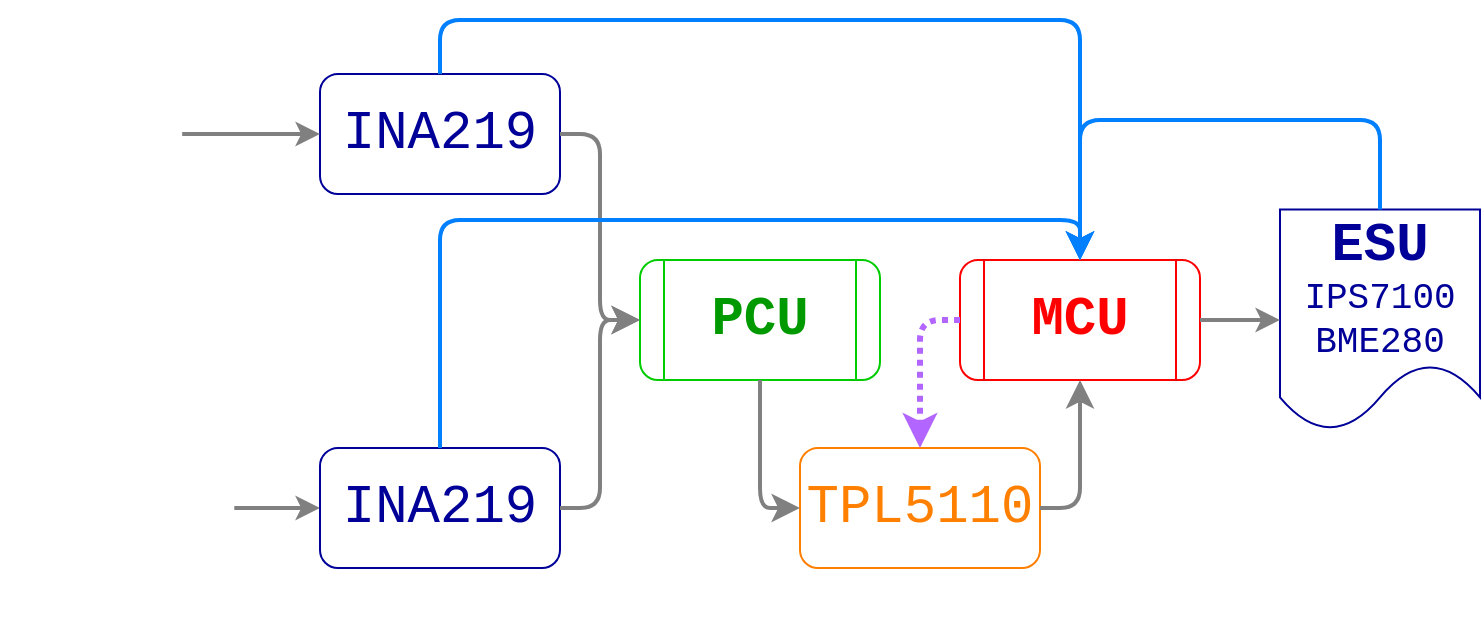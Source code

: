 <mxfile version="24.8.0">
  <diagram name="Page-1" id="bOihFSjOE4_x7sZ8LOOl">
    <mxGraphModel dx="1562" dy="601" grid="1" gridSize="10" guides="1" tooltips="1" connect="1" arrows="1" fold="1" page="1" pageScale="1" pageWidth="1169" pageHeight="827" math="0" shadow="0">
      <root>
        <mxCell id="0" />
        <mxCell id="1" parent="0" />
        <mxCell id="ul9A2aqRwKRP9_MPx5ry-4" value="&lt;font color=&quot;#000099&quot; style=&quot;font-size: 27px;&quot;&gt;INA219&lt;/font&gt;" style="rounded=1;whiteSpace=wrap;html=1;fontFamily=Courier New;fontSize=27;strokeColor=#000099;fontColor=#3333FF;" vertex="1" parent="1">
          <mxGeometry x="240" y="117" width="120" height="60" as="geometry" />
        </mxCell>
        <mxCell id="ul9A2aqRwKRP9_MPx5ry-6" value="&lt;b style=&quot;font-size: 27px;&quot;&gt;&lt;font color=&quot;#009900&quot; style=&quot;font-size: 27px;&quot;&gt;PCU&lt;/font&gt;&lt;/b&gt;" style="shape=process;whiteSpace=wrap;html=1;backgroundOutline=1;rounded=1;fontFamily=Courier New;fontSize=27;strokeColor=#00CC00;" vertex="1" parent="1">
          <mxGeometry x="400" y="210" width="120" height="60" as="geometry" />
        </mxCell>
        <mxCell id="ul9A2aqRwKRP9_MPx5ry-7" value="&lt;b style=&quot;font-size: 27px;&quot;&gt;&lt;font color=&quot;#ff0000&quot; style=&quot;font-size: 27px;&quot;&gt;MCU&lt;/font&gt;&lt;/b&gt;" style="shape=process;whiteSpace=wrap;html=1;backgroundOutline=1;rounded=1;fontFamily=Courier New;fontSize=27;strokeColor=#FF0000;" vertex="1" parent="1">
          <mxGeometry x="560" y="210" width="120" height="60" as="geometry" />
        </mxCell>
        <mxCell id="ul9A2aqRwKRP9_MPx5ry-9" value="&lt;font color=&quot;#ff8000&quot; style=&quot;font-size: 27px;&quot;&gt;TPL5110&lt;/font&gt;" style="rounded=1;whiteSpace=wrap;html=1;fontFamily=Courier New;fontSize=27;strokeColor=#FF8000;" vertex="1" parent="1">
          <mxGeometry x="480" y="304" width="120" height="60" as="geometry" />
        </mxCell>
        <mxCell id="ul9A2aqRwKRP9_MPx5ry-10" value="&lt;b style=&quot;font-size: 27px;&quot;&gt;ESU&lt;/b&gt;&lt;div style=&quot;font-size: 18px;&quot;&gt;&lt;font style=&quot;font-size: 18px;&quot;&gt;IPS7100&lt;/font&gt;&lt;/div&gt;&lt;div style=&quot;font-size: 18px;&quot;&gt;&lt;font style=&quot;font-size: 18px;&quot;&gt;BME280&lt;/font&gt;&lt;/div&gt;" style="shape=document;whiteSpace=wrap;html=1;boundedLbl=1;fontFamily=Courier New;fontSize=27;fontColor=#000099;strokeColor=#000099;" vertex="1" parent="1">
          <mxGeometry x="720" y="184.75" width="100" height="110.5" as="geometry" />
        </mxCell>
        <mxCell id="ul9A2aqRwKRP9_MPx5ry-16" value="" style="edgeStyle=orthogonalEdgeStyle;rounded=0;orthogonalLoop=1;jettySize=auto;html=1;fillColor=#f5f5f5;strokeColor=#808080;gradientColor=#b3b3b3;strokeWidth=2;" edge="1" parent="1" source="ul9A2aqRwKRP9_MPx5ry-11" target="ul9A2aqRwKRP9_MPx5ry-12">
          <mxGeometry relative="1" as="geometry" />
        </mxCell>
        <mxCell id="ul9A2aqRwKRP9_MPx5ry-11" value="" style="shape=image;html=1;verticalAlign=top;verticalLabelPosition=bottom;labelBackgroundColor=#ffffff;imageAspect=0;aspect=fixed;image=https://cdn2.iconfinder.com/data/icons/business-and-education-1/512/133_Solar_Panel_Energy_technology_smart_city_technology_smart-128.png;clipPath=inset(3.91% 7.81% 3.91% 7.81%);" vertex="1" parent="1">
          <mxGeometry x="80" y="270" width="117.153" height="128" as="geometry" />
        </mxCell>
        <mxCell id="ul9A2aqRwKRP9_MPx5ry-12" value="&lt;span style=&quot;font-size: 27px;&quot;&gt;&lt;font color=&quot;#000099&quot; style=&quot;font-size: 27px;&quot;&gt;INA219&lt;/font&gt;&lt;/span&gt;" style="rounded=1;whiteSpace=wrap;html=1;fontFamily=Courier New;fontSize=27;strokeColor=#000099;fontColor=#3333FF;" vertex="1" parent="1">
          <mxGeometry x="240" y="304" width="120" height="60" as="geometry" />
        </mxCell>
        <mxCell id="ul9A2aqRwKRP9_MPx5ry-1" value="" style="shape=image;html=1;verticalAlign=top;verticalLabelPosition=bottom;labelBackgroundColor=#ffffff;imageAspect=0;aspect=fixed;image=https://cdn3.iconfinder.com/data/icons/essential-pack/32/26-Battery_status-128.png;rotation=-90;shadow=0;clipPath=inset(24.22% 0% 25% 0%);" vertex="1" parent="1">
          <mxGeometry x="74.58" y="114.5" width="128" height="65" as="geometry" />
        </mxCell>
        <mxCell id="ul9A2aqRwKRP9_MPx5ry-15" value="" style="endArrow=classic;html=1;rounded=0;exitX=0.5;exitY=1;exitDx=0;exitDy=0;entryX=0;entryY=0.5;entryDx=0;entryDy=0;fillColor=#f5f5f5;strokeColor=#808080;gradientColor=#b3b3b3;strokeWidth=2;" edge="1" parent="1" source="ul9A2aqRwKRP9_MPx5ry-1" target="ul9A2aqRwKRP9_MPx5ry-4">
          <mxGeometry width="50" height="50" relative="1" as="geometry">
            <mxPoint x="400" y="365.5" as="sourcePoint" />
            <mxPoint x="450" y="315.5" as="targetPoint" />
          </mxGeometry>
        </mxCell>
        <mxCell id="ul9A2aqRwKRP9_MPx5ry-20" value="" style="edgeStyle=elbowEdgeStyle;elbow=horizontal;endArrow=classic;html=1;curved=0;rounded=1;endSize=8;startSize=8;exitX=1;exitY=0.5;exitDx=0;exitDy=0;flowAnimation=0;shadow=0;fillColor=#f5f5f5;gradientColor=#b3b3b3;strokeColor=#808080;fontSize=27;entryX=0;entryY=0.5;entryDx=0;entryDy=0;strokeWidth=2;" edge="1" parent="1" source="ul9A2aqRwKRP9_MPx5ry-4" target="ul9A2aqRwKRP9_MPx5ry-6">
          <mxGeometry width="50" height="50" relative="1" as="geometry">
            <mxPoint x="370" y="354" as="sourcePoint" />
            <mxPoint x="410" y="240" as="targetPoint" />
            <Array as="points">
              <mxPoint x="380" y="180" />
            </Array>
          </mxGeometry>
        </mxCell>
        <mxCell id="ul9A2aqRwKRP9_MPx5ry-26" value="" style="edgeStyle=elbowEdgeStyle;elbow=vertical;endArrow=classic;html=1;curved=0;rounded=1;endSize=8;startSize=8;exitX=0.5;exitY=0;exitDx=0;exitDy=0;entryX=0.5;entryY=0;entryDx=0;entryDy=0;fillColor=#cce5ff;strokeColor=#007FFF;strokeWidth=2;" edge="1" parent="1" source="ul9A2aqRwKRP9_MPx5ry-12" target="ul9A2aqRwKRP9_MPx5ry-7">
          <mxGeometry width="50" height="50" relative="1" as="geometry">
            <mxPoint x="310" y="250" as="sourcePoint" />
            <mxPoint x="450" y="230" as="targetPoint" />
            <Array as="points">
              <mxPoint x="460" y="190" />
            </Array>
          </mxGeometry>
        </mxCell>
        <mxCell id="ul9A2aqRwKRP9_MPx5ry-30" value="" style="edgeStyle=segmentEdgeStyle;endArrow=classic;html=1;curved=0;rounded=1;endSize=8;startSize=8;exitX=0.5;exitY=1;exitDx=0;exitDy=0;entryX=0;entryY=0.5;entryDx=0;entryDy=0;fillColor=#eeeeee;strokeColor=#808080;strokeWidth=2;" edge="1" parent="1" source="ul9A2aqRwKRP9_MPx5ry-6" target="ul9A2aqRwKRP9_MPx5ry-9">
          <mxGeometry width="50" height="50" relative="1" as="geometry">
            <mxPoint x="400" y="290" as="sourcePoint" />
            <mxPoint x="450" y="350" as="targetPoint" />
            <Array as="points">
              <mxPoint x="460" y="334" />
            </Array>
          </mxGeometry>
        </mxCell>
        <mxCell id="ul9A2aqRwKRP9_MPx5ry-37" value="" style="edgeStyle=elbowEdgeStyle;elbow=horizontal;endArrow=classic;html=1;curved=0;rounded=1;endSize=8;startSize=8;exitX=0.5;exitY=0;exitDx=0;exitDy=0;entryX=0.5;entryY=0;entryDx=0;entryDy=0;fillColor=#cce5ff;strokeColor=#007FFF;strokeWidth=2;" edge="1" parent="1" source="ul9A2aqRwKRP9_MPx5ry-4" target="ul9A2aqRwKRP9_MPx5ry-7">
          <mxGeometry width="50" height="50" relative="1" as="geometry">
            <mxPoint x="540" y="160" as="sourcePoint" />
            <mxPoint x="590" y="110" as="targetPoint" />
            <Array as="points">
              <mxPoint x="460" y="90" />
            </Array>
          </mxGeometry>
        </mxCell>
        <mxCell id="ul9A2aqRwKRP9_MPx5ry-39" value="" style="edgeStyle=elbowEdgeStyle;elbow=horizontal;endArrow=classic;html=1;curved=0;rounded=1;endSize=8;startSize=8;exitX=1;exitY=0.5;exitDx=0;exitDy=0;flowAnimation=0;shadow=0;fillColor=#f5f5f5;gradientColor=#b3b3b3;strokeColor=#808080;fontSize=27;entryX=0;entryY=0.5;entryDx=0;entryDy=0;strokeWidth=2;" edge="1" parent="1" source="ul9A2aqRwKRP9_MPx5ry-12" target="ul9A2aqRwKRP9_MPx5ry-6">
          <mxGeometry width="50" height="50" relative="1" as="geometry">
            <mxPoint x="370" y="132" as="sourcePoint" />
            <mxPoint x="400" y="240" as="targetPoint" />
            <Array as="points">
              <mxPoint x="380" y="290" />
            </Array>
          </mxGeometry>
        </mxCell>
        <mxCell id="ul9A2aqRwKRP9_MPx5ry-42" value="" style="endArrow=classic;html=1;rounded=0;exitX=1;exitY=0.5;exitDx=0;exitDy=0;entryX=0;entryY=0.5;entryDx=0;entryDy=0;strokeColor=#808080;strokeWidth=2;" edge="1" parent="1" source="ul9A2aqRwKRP9_MPx5ry-7" target="ul9A2aqRwKRP9_MPx5ry-10">
          <mxGeometry width="50" height="50" relative="1" as="geometry">
            <mxPoint x="890" y="250" as="sourcePoint" />
            <mxPoint x="940" y="200" as="targetPoint" />
          </mxGeometry>
        </mxCell>
        <mxCell id="ul9A2aqRwKRP9_MPx5ry-43" value="" style="edgeStyle=segmentEdgeStyle;endArrow=classic;html=1;curved=0;rounded=1;endSize=8;startSize=8;exitX=0.5;exitY=0;exitDx=0;exitDy=0;fillColor=#cce5ff;strokeColor=#007FFF;strokeWidth=2;" edge="1" parent="1" source="ul9A2aqRwKRP9_MPx5ry-10">
          <mxGeometry width="50" height="50" relative="1" as="geometry">
            <mxPoint x="400" y="290" as="sourcePoint" />
            <mxPoint x="620" y="210" as="targetPoint" />
            <Array as="points">
              <mxPoint x="770" y="140" />
              <mxPoint x="620" y="140" />
            </Array>
          </mxGeometry>
        </mxCell>
        <mxCell id="ul9A2aqRwKRP9_MPx5ry-47" value="" style="edgeStyle=segmentEdgeStyle;endArrow=classic;html=1;curved=0;rounded=1;endSize=8;startSize=8;exitX=1;exitY=0.5;exitDx=0;exitDy=0;entryX=0.5;entryY=1;entryDx=0;entryDy=0;fillColor=#eeeeee;strokeColor=#808080;strokeWidth=2;" edge="1" parent="1" source="ul9A2aqRwKRP9_MPx5ry-9" target="ul9A2aqRwKRP9_MPx5ry-7">
          <mxGeometry width="50" height="50" relative="1" as="geometry">
            <mxPoint x="400" y="290" as="sourcePoint" />
            <mxPoint x="550" y="260" as="targetPoint" />
          </mxGeometry>
        </mxCell>
        <mxCell id="ul9A2aqRwKRP9_MPx5ry-48" value="" style="edgeStyle=segmentEdgeStyle;endArrow=classic;html=1;curved=0;rounded=1;endSize=8;startSize=8;exitX=0;exitY=0.5;exitDx=0;exitDy=0;entryX=0.5;entryY=0;entryDx=0;entryDy=0;strokeColor=#B266FF;strokeWidth=3;dashed=1;dashPattern=1 1;" edge="1" parent="1" source="ul9A2aqRwKRP9_MPx5ry-7" target="ul9A2aqRwKRP9_MPx5ry-9">
          <mxGeometry width="50" height="50" relative="1" as="geometry">
            <mxPoint x="400" y="290" as="sourcePoint" />
            <mxPoint x="450" y="240" as="targetPoint" />
          </mxGeometry>
        </mxCell>
      </root>
    </mxGraphModel>
  </diagram>
</mxfile>

